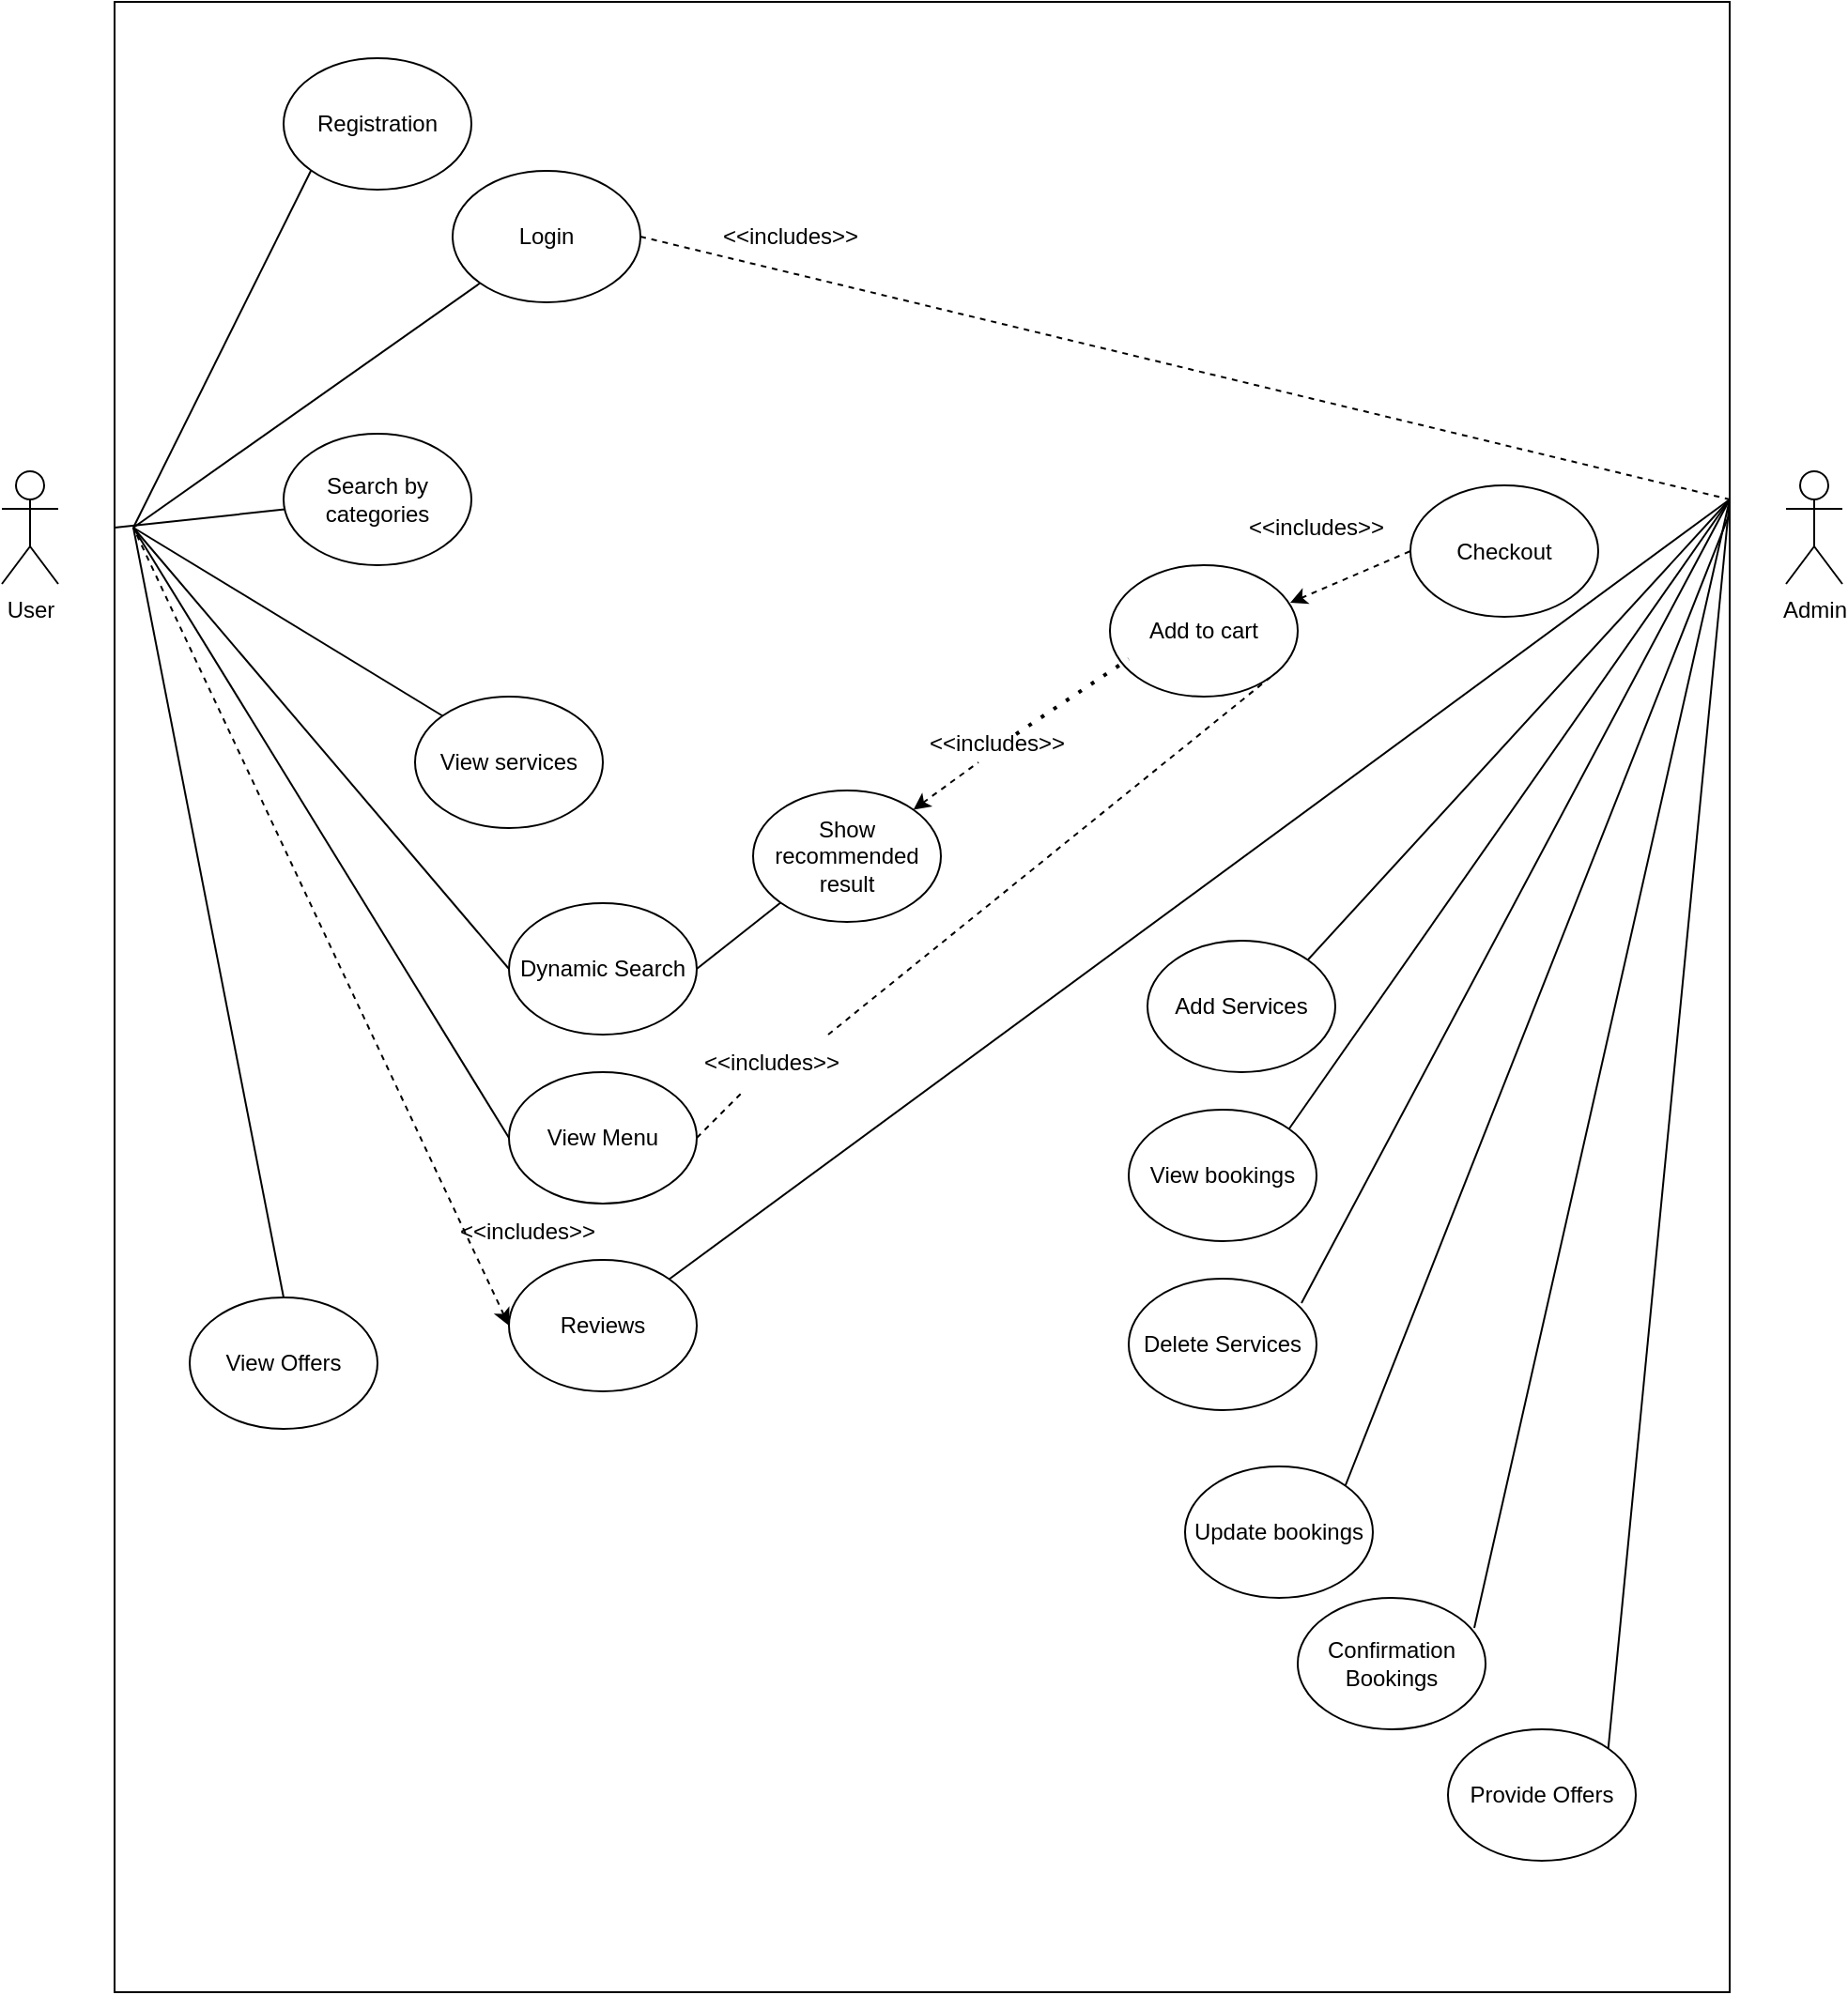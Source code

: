 <mxfile version="20.8.3" type="github"><diagram id="BQ3OZvuS4PfZuWI-bqhg" name="Page-1"><mxGraphModel dx="1173" dy="603" grid="1" gridSize="10" guides="1" tooltips="1" connect="1" arrows="1" fold="1" page="1" pageScale="1" pageWidth="850" pageHeight="1100" math="0" shadow="0"><root><mxCell id="0"/><mxCell id="1" parent="0"/><mxCell id="hkIcXCKuSv6d2oZbyjTb-2" value="" style="rounded=0;whiteSpace=wrap;html=1;" parent="1" vertex="1"><mxGeometry x="100" y="20" width="860" height="1060" as="geometry"/></mxCell><mxCell id="hkIcXCKuSv6d2oZbyjTb-3" value="User" style="shape=umlActor;verticalLabelPosition=bottom;verticalAlign=top;html=1;outlineConnect=0;" parent="1" vertex="1"><mxGeometry x="40" y="270" width="30" height="60" as="geometry"/></mxCell><mxCell id="hkIcXCKuSv6d2oZbyjTb-5" value="Admin" style="shape=umlActor;verticalLabelPosition=bottom;verticalAlign=top;html=1;outlineConnect=0;" parent="1" vertex="1"><mxGeometry x="990" y="270" width="30" height="60" as="geometry"/></mxCell><mxCell id="hkIcXCKuSv6d2oZbyjTb-8" value="Registration" style="ellipse;whiteSpace=wrap;html=1;" parent="1" vertex="1"><mxGeometry x="190" y="50" width="100" height="70" as="geometry"/></mxCell><mxCell id="hkIcXCKuSv6d2oZbyjTb-9" value="View services" style="ellipse;whiteSpace=wrap;html=1;" parent="1" vertex="1"><mxGeometry x="260" y="390" width="100" height="70" as="geometry"/></mxCell><mxCell id="hkIcXCKuSv6d2oZbyjTb-10" value="View bookings" style="ellipse;whiteSpace=wrap;html=1;" parent="1" vertex="1"><mxGeometry x="640" y="610" width="100" height="70" as="geometry"/></mxCell><mxCell id="hkIcXCKuSv6d2oZbyjTb-11" value="Login" style="ellipse;whiteSpace=wrap;html=1;" parent="1" vertex="1"><mxGeometry x="280" y="110" width="100" height="70" as="geometry"/></mxCell><mxCell id="hkIcXCKuSv6d2oZbyjTb-12" value="View Menu" style="ellipse;whiteSpace=wrap;html=1;" parent="1" vertex="1"><mxGeometry x="310" y="590" width="100" height="70" as="geometry"/></mxCell><mxCell id="hkIcXCKuSv6d2oZbyjTb-14" value="Add Services" style="ellipse;whiteSpace=wrap;html=1;" parent="1" vertex="1"><mxGeometry x="650" y="520" width="100" height="70" as="geometry"/></mxCell><mxCell id="hkIcXCKuSv6d2oZbyjTb-16" value="Search by categories" style="ellipse;whiteSpace=wrap;html=1;" parent="1" vertex="1"><mxGeometry x="190" y="250" width="100" height="70" as="geometry"/></mxCell><mxCell id="hkIcXCKuSv6d2oZbyjTb-18" value="Delete Services" style="ellipse;whiteSpace=wrap;html=1;" parent="1" vertex="1"><mxGeometry x="640" y="700" width="100" height="70" as="geometry"/></mxCell><mxCell id="hkIcXCKuSv6d2oZbyjTb-20" value="Update bookings" style="ellipse;whiteSpace=wrap;html=1;" parent="1" vertex="1"><mxGeometry x="670" y="800" width="100" height="70" as="geometry"/></mxCell><mxCell id="hkIcXCKuSv6d2oZbyjTb-21" value="Confirmation Bookings" style="ellipse;whiteSpace=wrap;html=1;" parent="1" vertex="1"><mxGeometry x="730" y="870" width="100" height="70" as="geometry"/></mxCell><mxCell id="hkIcXCKuSv6d2oZbyjTb-23" value="Checkout" style="ellipse;whiteSpace=wrap;html=1;" parent="1" vertex="1"><mxGeometry x="790" y="277.5" width="100" height="70" as="geometry"/></mxCell><mxCell id="hkIcXCKuSv6d2oZbyjTb-24" value="Add to cart" style="ellipse;whiteSpace=wrap;html=1;" parent="1" vertex="1"><mxGeometry x="630" y="320" width="100" height="70" as="geometry"/></mxCell><mxCell id="hkIcXCKuSv6d2oZbyjTb-35" value="" style="endArrow=none;html=1;rounded=0;entryX=0;entryY=1;entryDx=0;entryDy=0;" parent="1" target="hkIcXCKuSv6d2oZbyjTb-8" edge="1"><mxGeometry width="50" height="50" relative="1" as="geometry"><mxPoint x="110" y="300" as="sourcePoint"/><mxPoint x="230" y="90" as="targetPoint"/></mxGeometry></mxCell><mxCell id="hkIcXCKuSv6d2oZbyjTb-36" value="" style="endArrow=none;html=1;rounded=0;entryX=0;entryY=1;entryDx=0;entryDy=0;" parent="1" target="hkIcXCKuSv6d2oZbyjTb-11" edge="1"><mxGeometry width="50" height="50" relative="1" as="geometry"><mxPoint x="110" y="300" as="sourcePoint"/><mxPoint x="260" y="170" as="targetPoint"/></mxGeometry></mxCell><mxCell id="hkIcXCKuSv6d2oZbyjTb-37" value="" style="endArrow=none;html=1;rounded=0;" parent="1" target="hkIcXCKuSv6d2oZbyjTb-16" edge="1"><mxGeometry width="50" height="50" relative="1" as="geometry"><mxPoint x="100" y="300" as="sourcePoint"/><mxPoint x="150" y="300" as="targetPoint"/></mxGeometry></mxCell><mxCell id="hkIcXCKuSv6d2oZbyjTb-38" value="" style="endArrow=none;html=1;rounded=0;entryX=0;entryY=0;entryDx=0;entryDy=0;" parent="1" target="hkIcXCKuSv6d2oZbyjTb-9" edge="1"><mxGeometry width="50" height="50" relative="1" as="geometry"><mxPoint x="110" y="300" as="sourcePoint"/><mxPoint x="230" y="370" as="targetPoint"/></mxGeometry></mxCell><mxCell id="hkIcXCKuSv6d2oZbyjTb-43" value="Dynamic Search" style="ellipse;whiteSpace=wrap;html=1;" parent="1" vertex="1"><mxGeometry x="310" y="500" width="100" height="70" as="geometry"/></mxCell><mxCell id="hkIcXCKuSv6d2oZbyjTb-48" value="" style="endArrow=none;html=1;rounded=0;exitX=0;exitY=0.5;exitDx=0;exitDy=0;" parent="1" source="hkIcXCKuSv6d2oZbyjTb-43" edge="1"><mxGeometry width="50" height="50" relative="1" as="geometry"><mxPoint x="100" y="350" as="sourcePoint"/><mxPoint x="110" y="300" as="targetPoint"/></mxGeometry></mxCell><mxCell id="hkIcXCKuSv6d2oZbyjTb-50" value="" style="endArrow=none;html=1;rounded=0;exitX=1;exitY=0;exitDx=0;exitDy=0;entryX=1;entryY=0.25;entryDx=0;entryDy=0;" parent="1" source="hkIcXCKuSv6d2oZbyjTb-14" target="hkIcXCKuSv6d2oZbyjTb-2" edge="1"><mxGeometry width="50" height="50" relative="1" as="geometry"><mxPoint x="760" y="390" as="sourcePoint"/><mxPoint x="820" y="300" as="targetPoint"/></mxGeometry></mxCell><mxCell id="hkIcXCKuSv6d2oZbyjTb-51" value="" style="endArrow=none;html=1;rounded=0;entryX=1;entryY=0.25;entryDx=0;entryDy=0;exitX=1;exitY=0;exitDx=0;exitDy=0;" parent="1" source="hkIcXCKuSv6d2oZbyjTb-10" target="hkIcXCKuSv6d2oZbyjTb-2" edge="1"><mxGeometry width="50" height="50" relative="1" as="geometry"><mxPoint x="750" y="460" as="sourcePoint"/><mxPoint x="780" y="460" as="targetPoint"/></mxGeometry></mxCell><mxCell id="hkIcXCKuSv6d2oZbyjTb-52" value="" style="endArrow=none;html=1;rounded=0;exitX=0.92;exitY=0.186;exitDx=0;exitDy=0;exitPerimeter=0;entryX=1;entryY=0.25;entryDx=0;entryDy=0;" parent="1" source="hkIcXCKuSv6d2oZbyjTb-18" target="hkIcXCKuSv6d2oZbyjTb-2" edge="1"><mxGeometry width="50" height="50" relative="1" as="geometry"><mxPoint x="790" y="460" as="sourcePoint"/><mxPoint x="840" y="410" as="targetPoint"/></mxGeometry></mxCell><mxCell id="hkIcXCKuSv6d2oZbyjTb-62" value="" style="endArrow=none;dashed=1;html=1;rounded=0;exitX=0.96;exitY=0.286;exitDx=0;exitDy=0;exitPerimeter=0;entryX=0;entryY=0.5;entryDx=0;entryDy=0;startArrow=classic;startFill=1;" parent="1" source="hkIcXCKuSv6d2oZbyjTb-24" target="hkIcXCKuSv6d2oZbyjTb-23" edge="1"><mxGeometry width="50" height="50" relative="1" as="geometry"><mxPoint x="600" y="340" as="sourcePoint"/><mxPoint x="650" y="290" as="targetPoint"/></mxGeometry></mxCell><mxCell id="hkIcXCKuSv6d2oZbyjTb-64" value="&amp;lt;&amp;lt;includes&amp;gt;&amp;gt;" style="text;html=1;strokeColor=none;fillColor=none;align=center;verticalAlign=middle;whiteSpace=wrap;rounded=0;" parent="1" vertex="1"><mxGeometry x="710" y="282.5" width="60" height="35" as="geometry"/></mxCell><mxCell id="hkIcXCKuSv6d2oZbyjTb-65" value="" style="endArrow=none;html=1;rounded=0;entryX=0.999;entryY=0.259;entryDx=0;entryDy=0;entryPerimeter=0;exitX=1;exitY=0;exitDx=0;exitDy=0;" parent="1" source="hkIcXCKuSv6d2oZbyjTb-20" target="hkIcXCKuSv6d2oZbyjTb-2" edge="1"><mxGeometry width="50" height="50" relative="1" as="geometry"><mxPoint x="740" y="650" as="sourcePoint"/><mxPoint x="790" y="600" as="targetPoint"/></mxGeometry></mxCell><mxCell id="hkIcXCKuSv6d2oZbyjTb-66" value="" style="endArrow=none;html=1;rounded=0;exitX=0.94;exitY=0.229;exitDx=0;exitDy=0;exitPerimeter=0;entryX=1;entryY=0.25;entryDx=0;entryDy=0;" parent="1" source="hkIcXCKuSv6d2oZbyjTb-21" target="hkIcXCKuSv6d2oZbyjTb-2" edge="1"><mxGeometry width="50" height="50" relative="1" as="geometry"><mxPoint x="760" y="750" as="sourcePoint"/><mxPoint x="820" y="320" as="targetPoint"/></mxGeometry></mxCell><mxCell id="hkIcXCKuSv6d2oZbyjTb-67" value="" style="endArrow=none;dashed=1;html=1;rounded=0;exitX=1;exitY=0.5;exitDx=0;exitDy=0;entryX=1;entryY=0.25;entryDx=0;entryDy=0;" parent="1" source="hkIcXCKuSv6d2oZbyjTb-11" target="hkIcXCKuSv6d2oZbyjTb-2" edge="1"><mxGeometry width="50" height="50" relative="1" as="geometry"><mxPoint x="290" y="220" as="sourcePoint"/><mxPoint x="340" y="170" as="targetPoint"/></mxGeometry></mxCell><mxCell id="hkIcXCKuSv6d2oZbyjTb-68" value="&amp;lt;&amp;lt;includes&amp;gt;&amp;gt;" style="text;html=1;strokeColor=none;fillColor=none;align=center;verticalAlign=middle;whiteSpace=wrap;rounded=0;" parent="1" vertex="1"><mxGeometry x="430" y="130" width="60" height="30" as="geometry"/></mxCell><mxCell id="hkIcXCKuSv6d2oZbyjTb-69" value="" style="endArrow=none;html=1;rounded=0;entryX=0;entryY=0.5;entryDx=0;entryDy=0;" parent="1" target="hkIcXCKuSv6d2oZbyjTb-12" edge="1"><mxGeometry width="50" height="50" relative="1" as="geometry"><mxPoint x="110" y="300" as="sourcePoint"/><mxPoint x="160" y="300" as="targetPoint"/></mxGeometry></mxCell><mxCell id="hkIcXCKuSv6d2oZbyjTb-70" value="" style="endArrow=none;dashed=1;html=1;rounded=0;exitX=1;exitY=0;exitDx=0;exitDy=0;entryX=1;entryY=1;entryDx=0;entryDy=0;startArrow=none;" parent="1" source="hkIcXCKuSv6d2oZbyjTb-71" target="hkIcXCKuSv6d2oZbyjTb-24" edge="1"><mxGeometry width="50" height="50" relative="1" as="geometry"><mxPoint x="410" y="610" as="sourcePoint"/><mxPoint x="460" y="560" as="targetPoint"/></mxGeometry></mxCell><mxCell id="FARrjKD8Yco5WOsV4yRk-6" value="Reviews" style="ellipse;whiteSpace=wrap;html=1;" parent="1" vertex="1"><mxGeometry x="310" y="690" width="100" height="70" as="geometry"/></mxCell><mxCell id="FARrjKD8Yco5WOsV4yRk-7" value="" style="endArrow=none;html=1;rounded=0;exitX=1;exitY=0;exitDx=0;exitDy=0;entryX=1;entryY=0.25;entryDx=0;entryDy=0;" parent="1" source="FARrjKD8Yco5WOsV4yRk-6" target="hkIcXCKuSv6d2oZbyjTb-2" edge="1"><mxGeometry width="50" height="50" relative="1" as="geometry"><mxPoint x="515.718" y="733.008" as="sourcePoint"/><mxPoint x="820" y="310" as="targetPoint"/></mxGeometry></mxCell><mxCell id="FARrjKD8Yco5WOsV4yRk-8" value="" style="endArrow=none;dashed=1;html=1;rounded=0;exitX=0;exitY=0.5;exitDx=0;exitDy=0;startArrow=classic;startFill=1;" parent="1" source="FARrjKD8Yco5WOsV4yRk-6" edge="1"><mxGeometry width="50" height="50" relative="1" as="geometry"><mxPoint x="440" y="580" as="sourcePoint"/><mxPoint x="110" y="300" as="targetPoint"/></mxGeometry></mxCell><mxCell id="FARrjKD8Yco5WOsV4yRk-9" value="&amp;lt;&amp;lt;includes&amp;gt;&amp;gt;" style="text;html=1;strokeColor=none;fillColor=none;align=center;verticalAlign=middle;whiteSpace=wrap;rounded=0;" parent="1" vertex="1"><mxGeometry x="290" y="660" width="60" height="30" as="geometry"/></mxCell><mxCell id="Rv40fDBGsnI0qYqLdw48-1" value="Show recommended result" style="ellipse;whiteSpace=wrap;html=1;" parent="1" vertex="1"><mxGeometry x="440" y="440" width="100" height="70" as="geometry"/></mxCell><mxCell id="Rv40fDBGsnI0qYqLdw48-2" value="" style="endArrow=none;html=1;rounded=0;exitX=1;exitY=0.5;exitDx=0;exitDy=0;entryX=0;entryY=1;entryDx=0;entryDy=0;" parent="1" source="hkIcXCKuSv6d2oZbyjTb-43" target="Rv40fDBGsnI0qYqLdw48-1" edge="1"><mxGeometry width="50" height="50" relative="1" as="geometry"><mxPoint x="390" y="630" as="sourcePoint"/><mxPoint x="440" y="580" as="targetPoint"/></mxGeometry></mxCell><mxCell id="hkIcXCKuSv6d2oZbyjTb-58" value="&amp;lt;&amp;lt;includes&amp;gt;&amp;gt;" style="text;html=1;strokeColor=none;fillColor=none;align=center;verticalAlign=middle;whiteSpace=wrap;rounded=0;" parent="1" vertex="1"><mxGeometry x="540" y="400" width="60" height="30" as="geometry"/></mxCell><mxCell id="Rv40fDBGsnI0qYqLdw48-3" value="" style="endArrow=none;dashed=1;html=1;rounded=0;startArrow=classic;startFill=1;exitX=1;exitY=0;exitDx=0;exitDy=0;" parent="1" source="Rv40fDBGsnI0qYqLdw48-1" edge="1"><mxGeometry width="50" height="50" relative="1" as="geometry"><mxPoint x="465.718" y="450.508" as="sourcePoint"/><mxPoint x="560" y="425" as="targetPoint"/></mxGeometry></mxCell><mxCell id="Rv40fDBGsnI0qYqLdw48-5" value="Provide Offers" style="ellipse;whiteSpace=wrap;html=1;" parent="1" vertex="1"><mxGeometry x="810" y="940" width="100" height="70" as="geometry"/></mxCell><mxCell id="Rv40fDBGsnI0qYqLdw48-6" value="" style="endArrow=none;html=1;rounded=0;exitX=1;exitY=0;exitDx=0;exitDy=0;entryX=1;entryY=0.25;entryDx=0;entryDy=0;" parent="1" source="Rv40fDBGsnI0qYqLdw48-5" target="hkIcXCKuSv6d2oZbyjTb-2" edge="1"><mxGeometry width="50" height="50" relative="1" as="geometry"><mxPoint x="834.0" y="896.03" as="sourcePoint"/><mxPoint x="970" y="295" as="targetPoint"/></mxGeometry></mxCell><mxCell id="hkIcXCKuSv6d2oZbyjTb-71" value="&amp;lt;&amp;lt;includes&amp;gt;&amp;gt;" style="text;html=1;strokeColor=none;fillColor=none;align=center;verticalAlign=middle;whiteSpace=wrap;rounded=0;" parent="1" vertex="1"><mxGeometry x="420" y="570" width="60" height="30" as="geometry"/></mxCell><mxCell id="Rv40fDBGsnI0qYqLdw48-7" value="" style="endArrow=none;dashed=1;html=1;rounded=0;exitX=1;exitY=0.5;exitDx=0;exitDy=0;entryX=0.25;entryY=1;entryDx=0;entryDy=0;" parent="1" source="hkIcXCKuSv6d2oZbyjTb-12" target="hkIcXCKuSv6d2oZbyjTb-71" edge="1"><mxGeometry width="50" height="50" relative="1" as="geometry"><mxPoint x="410.0" y="625" as="sourcePoint"/><mxPoint x="715.355" y="379.749" as="targetPoint"/></mxGeometry></mxCell><mxCell id="Rv40fDBGsnI0qYqLdw48-8" value="View Offers" style="ellipse;whiteSpace=wrap;html=1;" parent="1" vertex="1"><mxGeometry x="140" y="710" width="100" height="70" as="geometry"/></mxCell><mxCell id="Rv40fDBGsnI0qYqLdw48-9" value="" style="endArrow=none;html=1;rounded=0;entryX=0.5;entryY=0;entryDx=0;entryDy=0;" parent="1" target="Rv40fDBGsnI0qYqLdw48-8" edge="1"><mxGeometry width="50" height="50" relative="1" as="geometry"><mxPoint x="110" y="300" as="sourcePoint"/><mxPoint x="370.0" y="907.5" as="targetPoint"/></mxGeometry></mxCell><mxCell id="lsZWD6W3cuZUiyruo8vu-2" value="" style="endArrow=none;dashed=1;html=1;dashPattern=1 3;strokeWidth=2;rounded=0;" edge="1" parent="1"><mxGeometry width="50" height="50" relative="1" as="geometry"><mxPoint x="580" y="410" as="sourcePoint"/><mxPoint x="640" y="370" as="targetPoint"/></mxGeometry></mxCell></root></mxGraphModel></diagram></mxfile>
